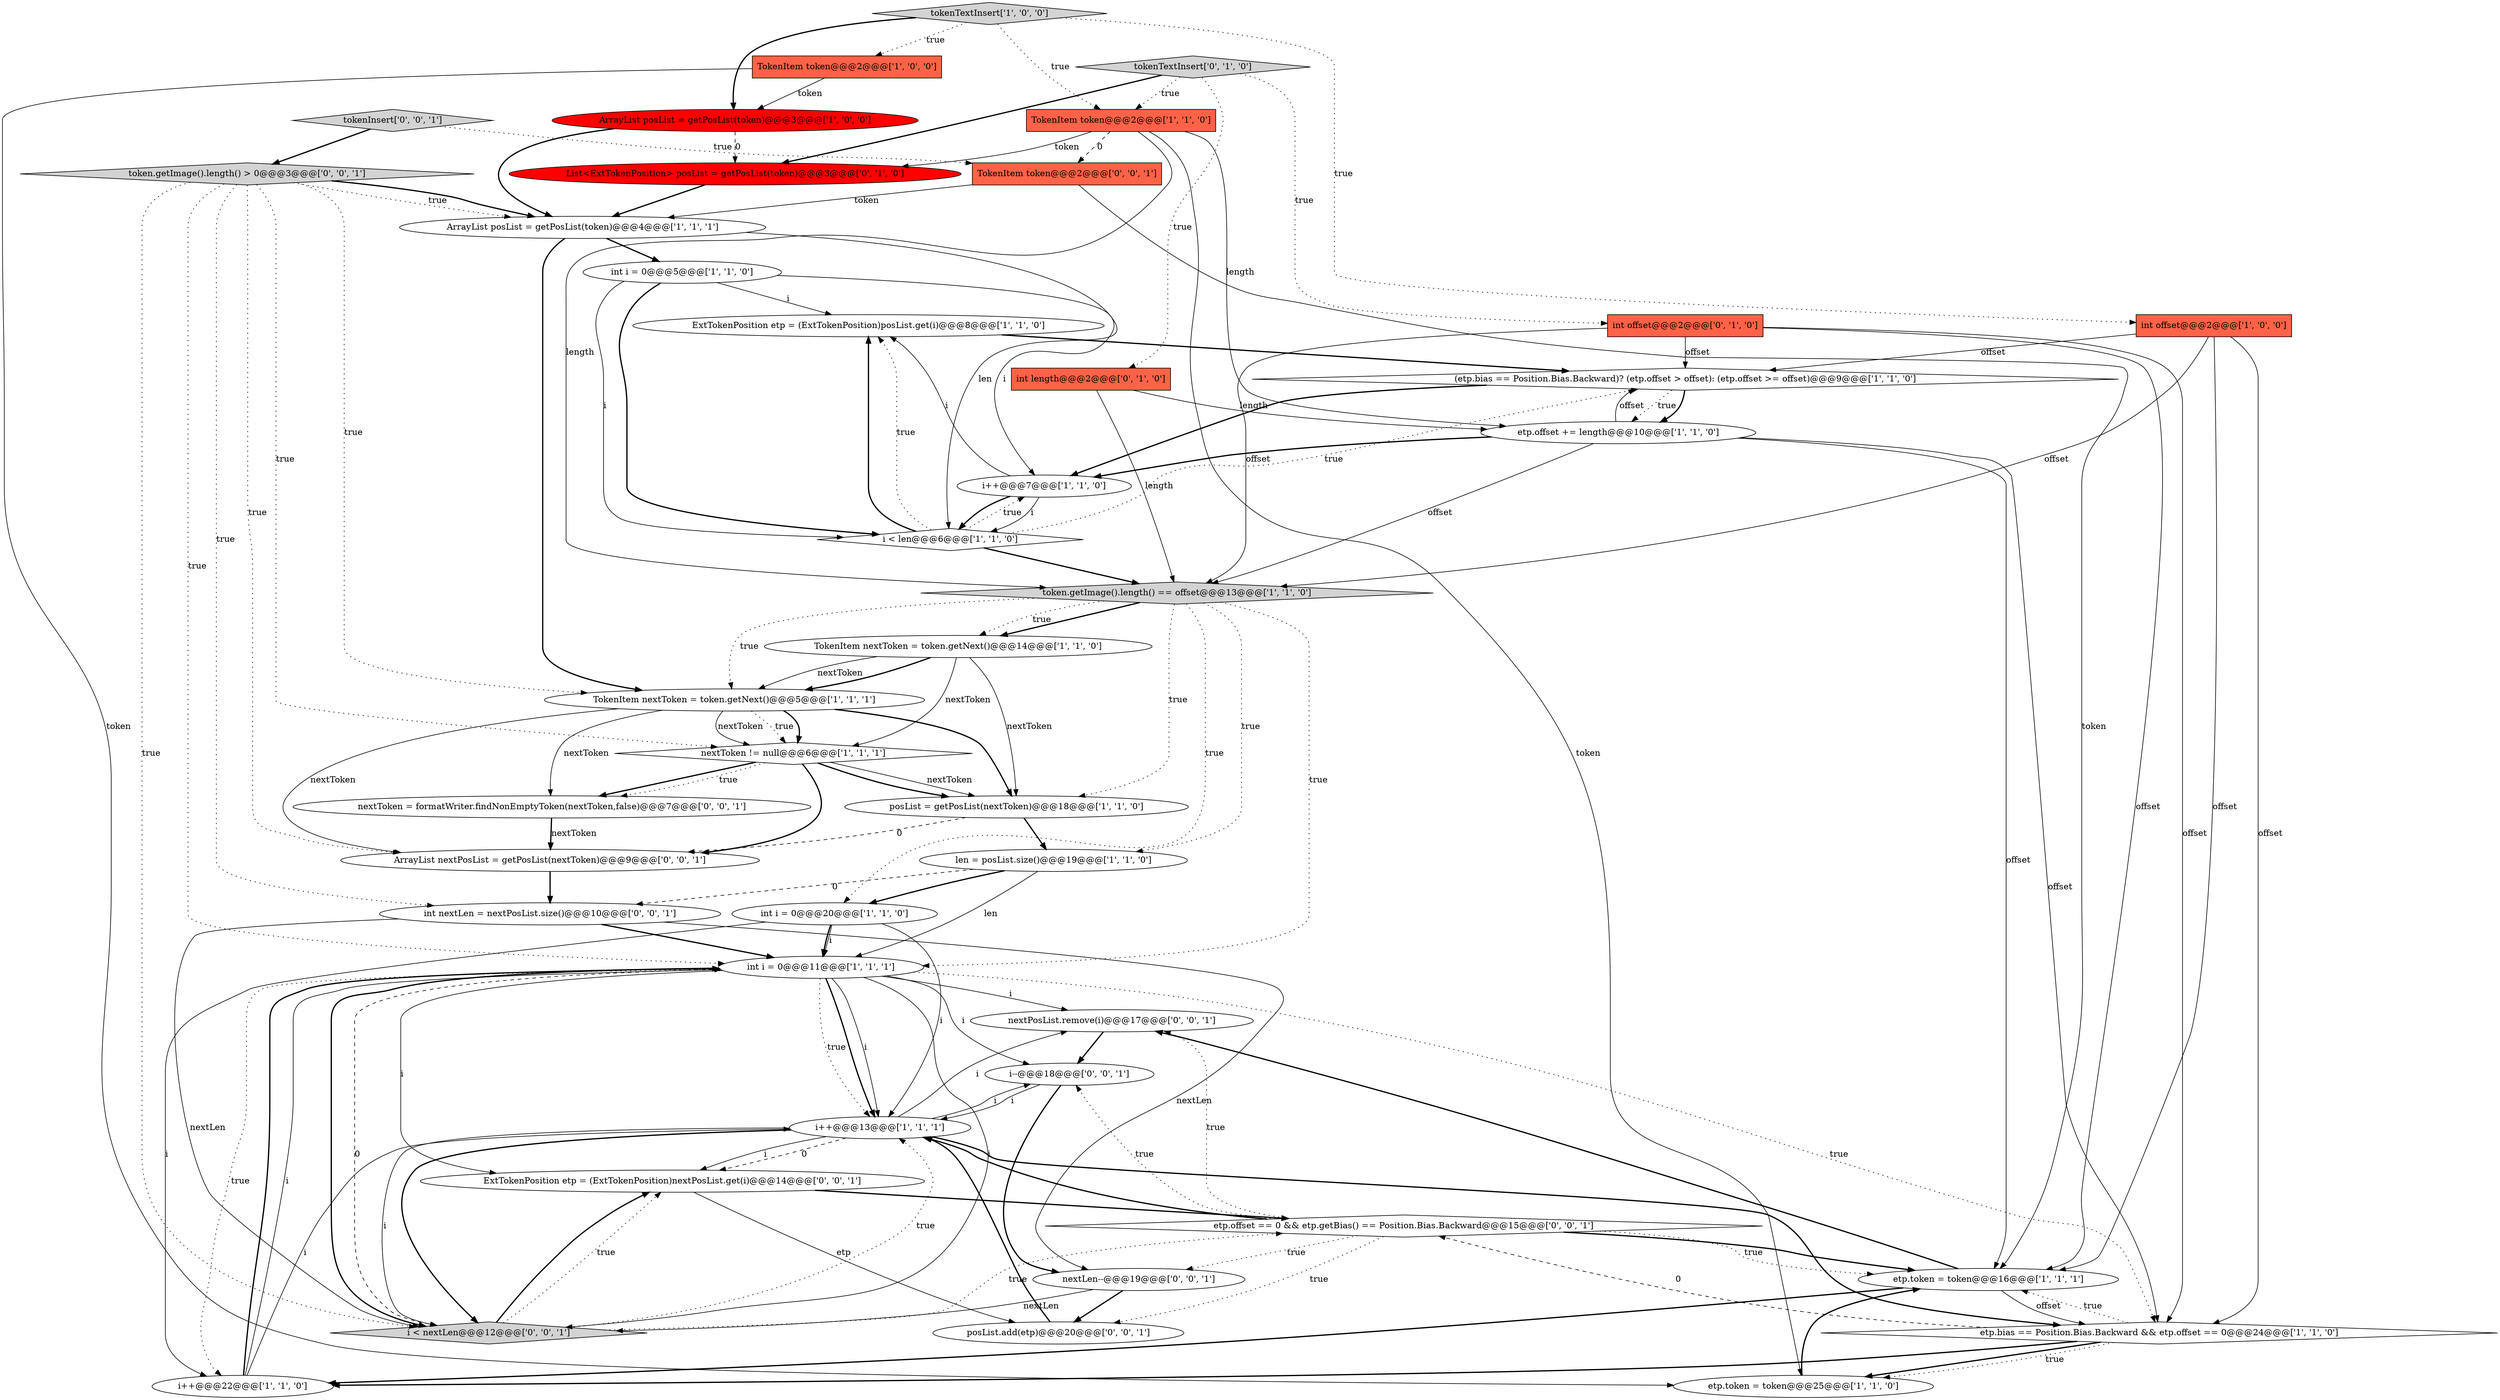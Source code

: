 digraph {
16 [style = filled, label = "int i = 0@@@5@@@['1', '1', '0']", fillcolor = white, shape = ellipse image = "AAA0AAABBB1BBB"];
30 [style = filled, label = "int nextLen = nextPosList.size()@@@10@@@['0', '0', '1']", fillcolor = white, shape = ellipse image = "AAA0AAABBB3BBB"];
35 [style = filled, label = "tokenInsert['0', '0', '1']", fillcolor = lightgray, shape = diamond image = "AAA0AAABBB3BBB"];
19 [style = filled, label = "(etp.bias == Position.Bias.Backward)? (etp.offset > offset): (etp.offset >= offset)@@@9@@@['1', '1', '0']", fillcolor = white, shape = diamond image = "AAA0AAABBB1BBB"];
3 [style = filled, label = "ExtTokenPosition etp = (ExtTokenPosition)posList.get(i)@@@8@@@['1', '1', '0']", fillcolor = white, shape = ellipse image = "AAA0AAABBB1BBB"];
28 [style = filled, label = "tokenTextInsert['0', '1', '0']", fillcolor = lightgray, shape = diamond image = "AAA0AAABBB2BBB"];
23 [style = filled, label = "token.getImage().length() == offset@@@13@@@['1', '1', '0']", fillcolor = lightgray, shape = diamond image = "AAA0AAABBB1BBB"];
25 [style = filled, label = "List<ExtTokenPosition> posList = getPosList(token)@@@3@@@['0', '1', '0']", fillcolor = red, shape = ellipse image = "AAA1AAABBB2BBB"];
37 [style = filled, label = "etp.offset == 0 && etp.getBias() == Position.Bias.Backward@@@15@@@['0', '0', '1']", fillcolor = white, shape = diamond image = "AAA0AAABBB3BBB"];
0 [style = filled, label = "i++@@@7@@@['1', '1', '0']", fillcolor = white, shape = ellipse image = "AAA0AAABBB1BBB"];
20 [style = filled, label = "etp.token = token@@@25@@@['1', '1', '0']", fillcolor = white, shape = ellipse image = "AAA0AAABBB1BBB"];
15 [style = filled, label = "len = posList.size()@@@19@@@['1', '1', '0']", fillcolor = white, shape = ellipse image = "AAA0AAABBB1BBB"];
13 [style = filled, label = "TokenItem nextToken = token.getNext()@@@14@@@['1', '1', '0']", fillcolor = white, shape = ellipse image = "AAA0AAABBB1BBB"];
18 [style = filled, label = "int i = 0@@@11@@@['1', '1', '1']", fillcolor = white, shape = ellipse image = "AAA0AAABBB1BBB"];
8 [style = filled, label = "int i = 0@@@20@@@['1', '1', '0']", fillcolor = white, shape = ellipse image = "AAA0AAABBB1BBB"];
31 [style = filled, label = "nextToken = formatWriter.findNonEmptyToken(nextToken,false)@@@7@@@['0', '0', '1']", fillcolor = white, shape = ellipse image = "AAA0AAABBB3BBB"];
39 [style = filled, label = "posList.add(etp)@@@20@@@['0', '0', '1']", fillcolor = white, shape = ellipse image = "AAA0AAABBB3BBB"];
38 [style = filled, label = "nextPosList.remove(i)@@@17@@@['0', '0', '1']", fillcolor = white, shape = ellipse image = "AAA0AAABBB3BBB"];
9 [style = filled, label = "etp.token = token@@@16@@@['1', '1', '1']", fillcolor = white, shape = ellipse image = "AAA0AAABBB1BBB"];
24 [style = filled, label = "nextToken != null@@@6@@@['1', '1', '1']", fillcolor = white, shape = diamond image = "AAA0AAABBB1BBB"];
12 [style = filled, label = "i++@@@13@@@['1', '1', '1']", fillcolor = white, shape = ellipse image = "AAA0AAABBB1BBB"];
2 [style = filled, label = "ArrayList posList = getPosList(token)@@@3@@@['1', '0', '0']", fillcolor = red, shape = ellipse image = "AAA1AAABBB1BBB"];
5 [style = filled, label = "tokenTextInsert['1', '0', '0']", fillcolor = lightgray, shape = diamond image = "AAA0AAABBB1BBB"];
27 [style = filled, label = "int offset@@@2@@@['0', '1', '0']", fillcolor = tomato, shape = box image = "AAA0AAABBB2BBB"];
32 [style = filled, label = "i--@@@18@@@['0', '0', '1']", fillcolor = white, shape = ellipse image = "AAA0AAABBB3BBB"];
11 [style = filled, label = "TokenItem nextToken = token.getNext()@@@5@@@['1', '1', '1']", fillcolor = white, shape = ellipse image = "AAA0AAABBB1BBB"];
36 [style = filled, label = "ArrayList nextPosList = getPosList(nextToken)@@@9@@@['0', '0', '1']", fillcolor = white, shape = ellipse image = "AAA0AAABBB3BBB"];
34 [style = filled, label = "token.getImage().length() > 0@@@3@@@['0', '0', '1']", fillcolor = lightgray, shape = diamond image = "AAA0AAABBB3BBB"];
26 [style = filled, label = "int length@@@2@@@['0', '1', '0']", fillcolor = tomato, shape = box image = "AAA0AAABBB2BBB"];
4 [style = filled, label = "ArrayList posList = getPosList(token)@@@4@@@['1', '1', '1']", fillcolor = white, shape = ellipse image = "AAA0AAABBB1BBB"];
29 [style = filled, label = "i < nextLen@@@12@@@['0', '0', '1']", fillcolor = lightgray, shape = diamond image = "AAA0AAABBB3BBB"];
6 [style = filled, label = "i < len@@@6@@@['1', '1', '0']", fillcolor = white, shape = diamond image = "AAA0AAABBB1BBB"];
17 [style = filled, label = "i++@@@22@@@['1', '1', '0']", fillcolor = white, shape = ellipse image = "AAA0AAABBB1BBB"];
10 [style = filled, label = "etp.offset += length@@@10@@@['1', '1', '0']", fillcolor = white, shape = ellipse image = "AAA0AAABBB1BBB"];
1 [style = filled, label = "etp.bias == Position.Bias.Backward && etp.offset == 0@@@24@@@['1', '1', '0']", fillcolor = white, shape = diamond image = "AAA0AAABBB1BBB"];
21 [style = filled, label = "int offset@@@2@@@['1', '0', '0']", fillcolor = tomato, shape = box image = "AAA0AAABBB1BBB"];
40 [style = filled, label = "TokenItem token@@@2@@@['0', '0', '1']", fillcolor = tomato, shape = box image = "AAA0AAABBB3BBB"];
41 [style = filled, label = "ExtTokenPosition etp = (ExtTokenPosition)nextPosList.get(i)@@@14@@@['0', '0', '1']", fillcolor = white, shape = ellipse image = "AAA0AAABBB3BBB"];
33 [style = filled, label = "nextLen--@@@19@@@['0', '0', '1']", fillcolor = white, shape = ellipse image = "AAA0AAABBB3BBB"];
14 [style = filled, label = "TokenItem token@@@2@@@['1', '0', '0']", fillcolor = tomato, shape = box image = "AAA0AAABBB1BBB"];
22 [style = filled, label = "TokenItem token@@@2@@@['1', '1', '0']", fillcolor = tomato, shape = box image = "AAA0AAABBB1BBB"];
7 [style = filled, label = "posList = getPosList(nextToken)@@@18@@@['1', '1', '0']", fillcolor = white, shape = ellipse image = "AAA0AAABBB1BBB"];
19->10 [style = dotted, label="true"];
6->3 [style = bold, label=""];
16->6 [style = solid, label="i"];
12->29 [style = solid, label="i"];
20->9 [style = bold, label=""];
22->23 [style = solid, label="length"];
34->29 [style = dotted, label="true"];
1->20 [style = bold, label=""];
40->4 [style = solid, label="token"];
21->23 [style = solid, label="offset"];
18->41 [style = solid, label="i"];
30->18 [style = bold, label=""];
6->19 [style = dotted, label="true"];
11->36 [style = solid, label="nextToken"];
37->9 [style = bold, label=""];
16->3 [style = solid, label="i"];
37->38 [style = dotted, label="true"];
23->18 [style = dotted, label="true"];
3->19 [style = bold, label=""];
21->19 [style = solid, label="offset"];
5->22 [style = dotted, label="true"];
23->13 [style = bold, label=""];
13->7 [style = solid, label="nextToken"];
28->25 [style = bold, label=""];
23->15 [style = dotted, label="true"];
6->0 [style = dotted, label="true"];
28->27 [style = dotted, label="true"];
6->3 [style = dotted, label="true"];
9->38 [style = bold, label=""];
24->7 [style = solid, label="nextToken"];
22->25 [style = solid, label="token"];
4->16 [style = bold, label=""];
18->29 [style = dashed, label="0"];
32->12 [style = solid, label="i"];
30->29 [style = solid, label="nextLen"];
14->2 [style = solid, label="token"];
8->18 [style = bold, label=""];
34->18 [style = dotted, label="true"];
16->6 [style = bold, label=""];
14->20 [style = solid, label="token"];
41->37 [style = bold, label=""];
18->12 [style = bold, label=""];
15->30 [style = dashed, label="0"];
9->17 [style = bold, label=""];
29->41 [style = dotted, label="true"];
12->1 [style = bold, label=""];
2->4 [style = bold, label=""];
13->11 [style = bold, label=""];
37->9 [style = dotted, label="true"];
1->17 [style = bold, label=""];
38->32 [style = bold, label=""];
36->30 [style = bold, label=""];
12->29 [style = bold, label=""];
12->32 [style = solid, label="i"];
10->0 [style = bold, label=""];
39->12 [style = bold, label=""];
22->10 [style = solid, label="length"];
18->17 [style = dotted, label="true"];
35->34 [style = bold, label=""];
24->7 [style = bold, label=""];
4->6 [style = solid, label="len"];
30->33 [style = solid, label="nextLen"];
0->6 [style = solid, label="i"];
11->24 [style = dotted, label="true"];
16->0 [style = solid, label="i"];
12->41 [style = solid, label="i"];
1->37 [style = dashed, label="0"];
10->9 [style = solid, label="offset"];
35->40 [style = dotted, label="true"];
34->24 [style = dotted, label="true"];
18->32 [style = solid, label="i"];
21->9 [style = solid, label="offset"];
6->23 [style = bold, label=""];
21->1 [style = solid, label="offset"];
18->1 [style = dotted, label="true"];
34->36 [style = dotted, label="true"];
34->11 [style = dotted, label="true"];
31->36 [style = bold, label=""];
19->10 [style = bold, label=""];
31->36 [style = solid, label="nextToken"];
23->7 [style = dotted, label="true"];
11->24 [style = bold, label=""];
13->11 [style = solid, label="nextToken"];
41->39 [style = solid, label="etp"];
32->33 [style = bold, label=""];
19->0 [style = bold, label=""];
37->12 [style = bold, label=""];
12->41 [style = dashed, label="0"];
17->12 [style = solid, label="i"];
27->9 [style = solid, label="offset"];
37->32 [style = dotted, label="true"];
24->31 [style = bold, label=""];
1->9 [style = dotted, label="true"];
23->13 [style = dotted, label="true"];
0->3 [style = solid, label="i"];
22->20 [style = solid, label="token"];
34->4 [style = dotted, label="true"];
28->22 [style = dotted, label="true"];
2->25 [style = dashed, label="0"];
7->15 [style = bold, label=""];
5->21 [style = dotted, label="true"];
11->31 [style = solid, label="nextToken"];
13->24 [style = solid, label="nextToken"];
33->29 [style = solid, label="nextLen"];
40->9 [style = solid, label="token"];
27->1 [style = solid, label="offset"];
8->12 [style = solid, label="i"];
34->30 [style = dotted, label="true"];
1->20 [style = dotted, label="true"];
15->8 [style = bold, label=""];
8->17 [style = solid, label="i"];
27->23 [style = solid, label="offset"];
18->12 [style = solid, label="i"];
5->14 [style = dotted, label="true"];
37->33 [style = dotted, label="true"];
15->18 [style = solid, label="len"];
23->8 [style = dotted, label="true"];
0->6 [style = bold, label=""];
22->40 [style = dashed, label="0"];
8->18 [style = solid, label="i"];
29->41 [style = bold, label=""];
26->10 [style = solid, label="length"];
24->31 [style = dotted, label="true"];
11->24 [style = solid, label="nextToken"];
27->19 [style = solid, label="offset"];
25->4 [style = bold, label=""];
18->29 [style = solid, label="i"];
29->12 [style = dotted, label="true"];
26->23 [style = solid, label="length"];
29->37 [style = dotted, label="true"];
10->19 [style = solid, label="offset"];
17->18 [style = solid, label="i"];
10->23 [style = solid, label="offset"];
24->36 [style = bold, label=""];
5->2 [style = bold, label=""];
18->29 [style = bold, label=""];
18->12 [style = dotted, label="true"];
33->39 [style = bold, label=""];
28->26 [style = dotted, label="true"];
17->18 [style = bold, label=""];
37->39 [style = dotted, label="true"];
9->1 [style = solid, label="offset"];
10->1 [style = solid, label="offset"];
34->4 [style = bold, label=""];
18->38 [style = solid, label="i"];
4->11 [style = bold, label=""];
7->36 [style = dashed, label="0"];
11->7 [style = bold, label=""];
12->38 [style = solid, label="i"];
23->11 [style = dotted, label="true"];
}
